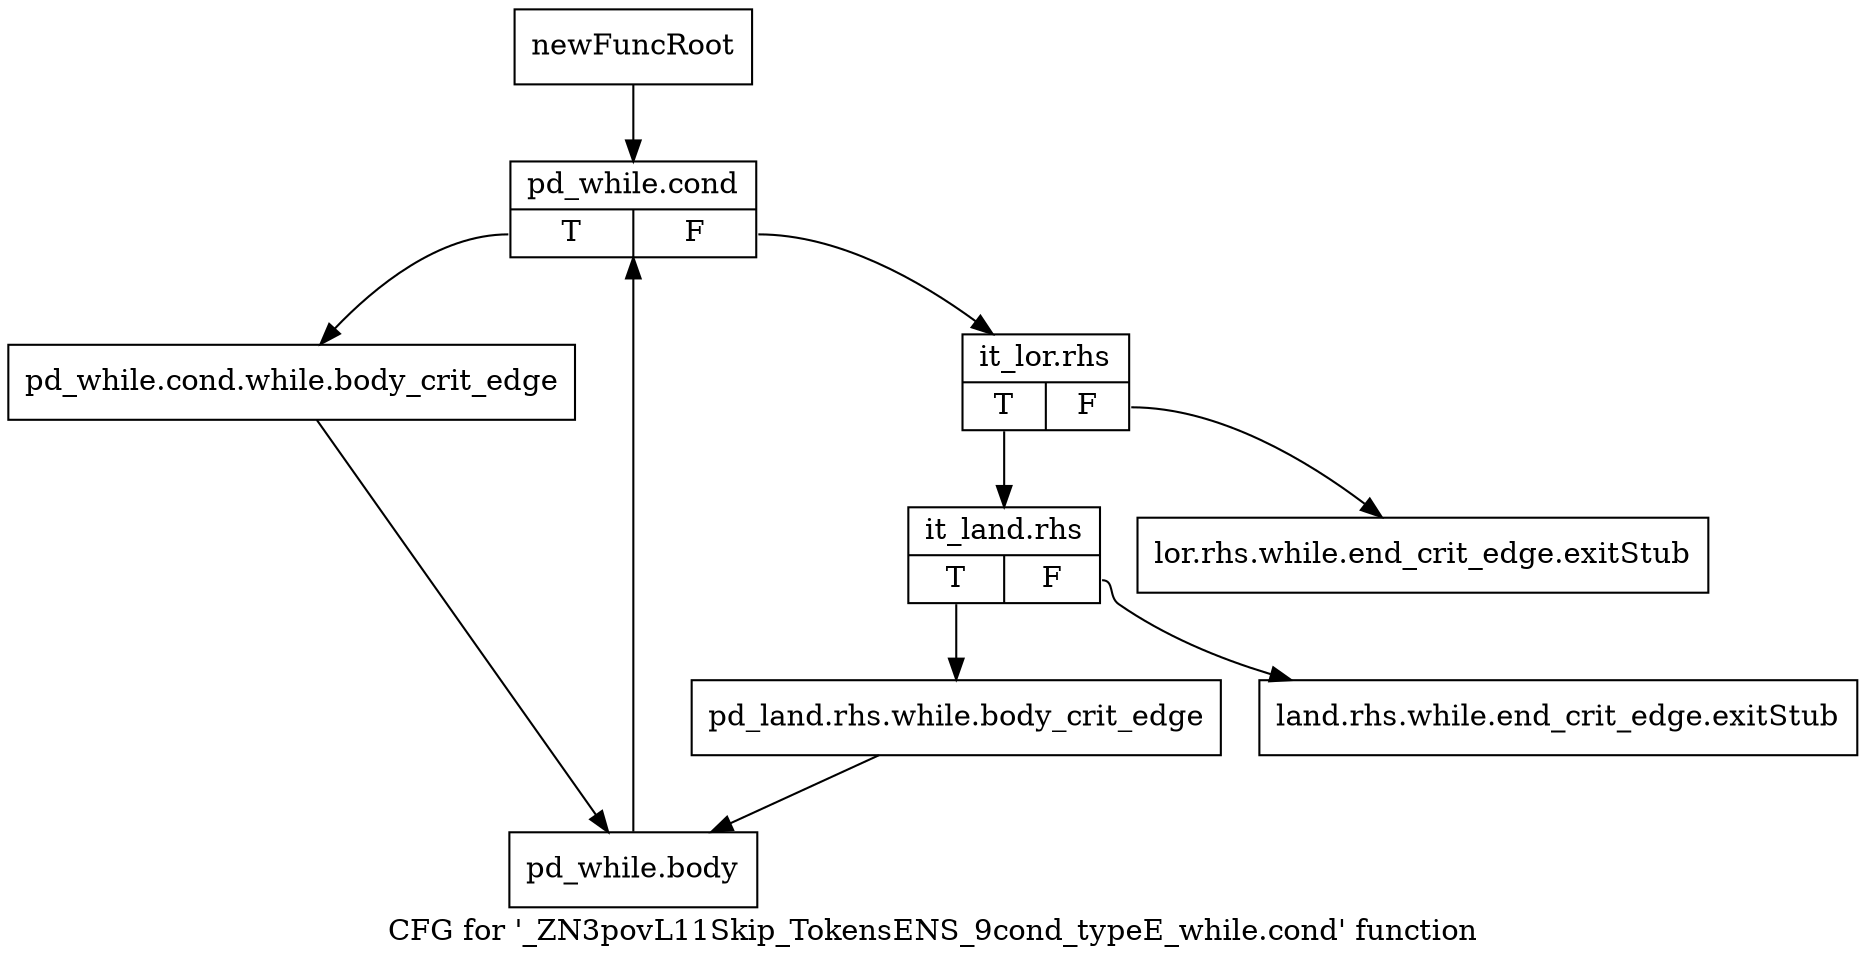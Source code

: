 digraph "CFG for '_ZN3povL11Skip_TokensENS_9cond_typeE_while.cond' function" {
	label="CFG for '_ZN3povL11Skip_TokensENS_9cond_typeE_while.cond' function";

	Node0x2d39ac0 [shape=record,label="{newFuncRoot}"];
	Node0x2d39ac0 -> Node0x2d39bb0;
	Node0x2d39b10 [shape=record,label="{lor.rhs.while.end_crit_edge.exitStub}"];
	Node0x2d39b60 [shape=record,label="{land.rhs.while.end_crit_edge.exitStub}"];
	Node0x2d39bb0 [shape=record,label="{pd_while.cond|{<s0>T|<s1>F}}"];
	Node0x2d39bb0:s0 -> Node0x2d39cf0;
	Node0x2d39bb0:s1 -> Node0x2d39c00;
	Node0x2d39c00 [shape=record,label="{it_lor.rhs|{<s0>T|<s1>F}}"];
	Node0x2d39c00:s0 -> Node0x2d39c50;
	Node0x2d39c00:s1 -> Node0x2d39b10;
	Node0x2d39c50 [shape=record,label="{it_land.rhs|{<s0>T|<s1>F}}"];
	Node0x2d39c50:s0 -> Node0x2d39ca0;
	Node0x2d39c50:s1 -> Node0x2d39b60;
	Node0x2d39ca0 [shape=record,label="{pd_land.rhs.while.body_crit_edge}"];
	Node0x2d39ca0 -> Node0x2d39d40;
	Node0x2d39cf0 [shape=record,label="{pd_while.cond.while.body_crit_edge}"];
	Node0x2d39cf0 -> Node0x2d39d40;
	Node0x2d39d40 [shape=record,label="{pd_while.body}"];
	Node0x2d39d40 -> Node0x2d39bb0;
}
